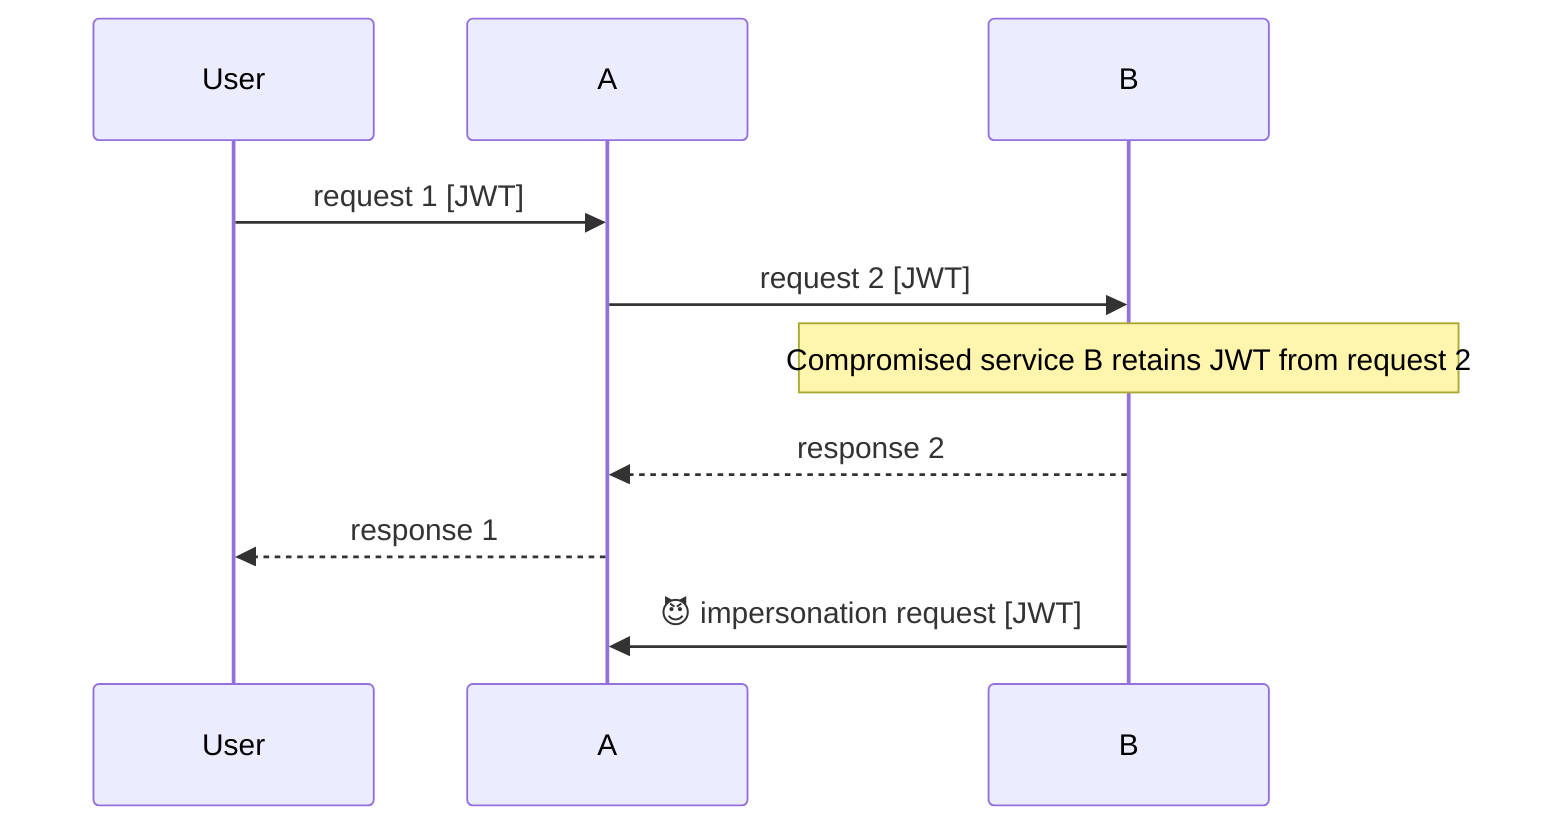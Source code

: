 sequenceDiagram
    participant User
    participant A
    participant B
    User->>A: request 1 [JWT]
    A->>B: request 2 [JWT]
    Note over B: Compromised service B retains JWT from request 2
    B-->>A: response 2
    A-->>User: response 1
    B->>A: 😈 impersonation request [JWT]